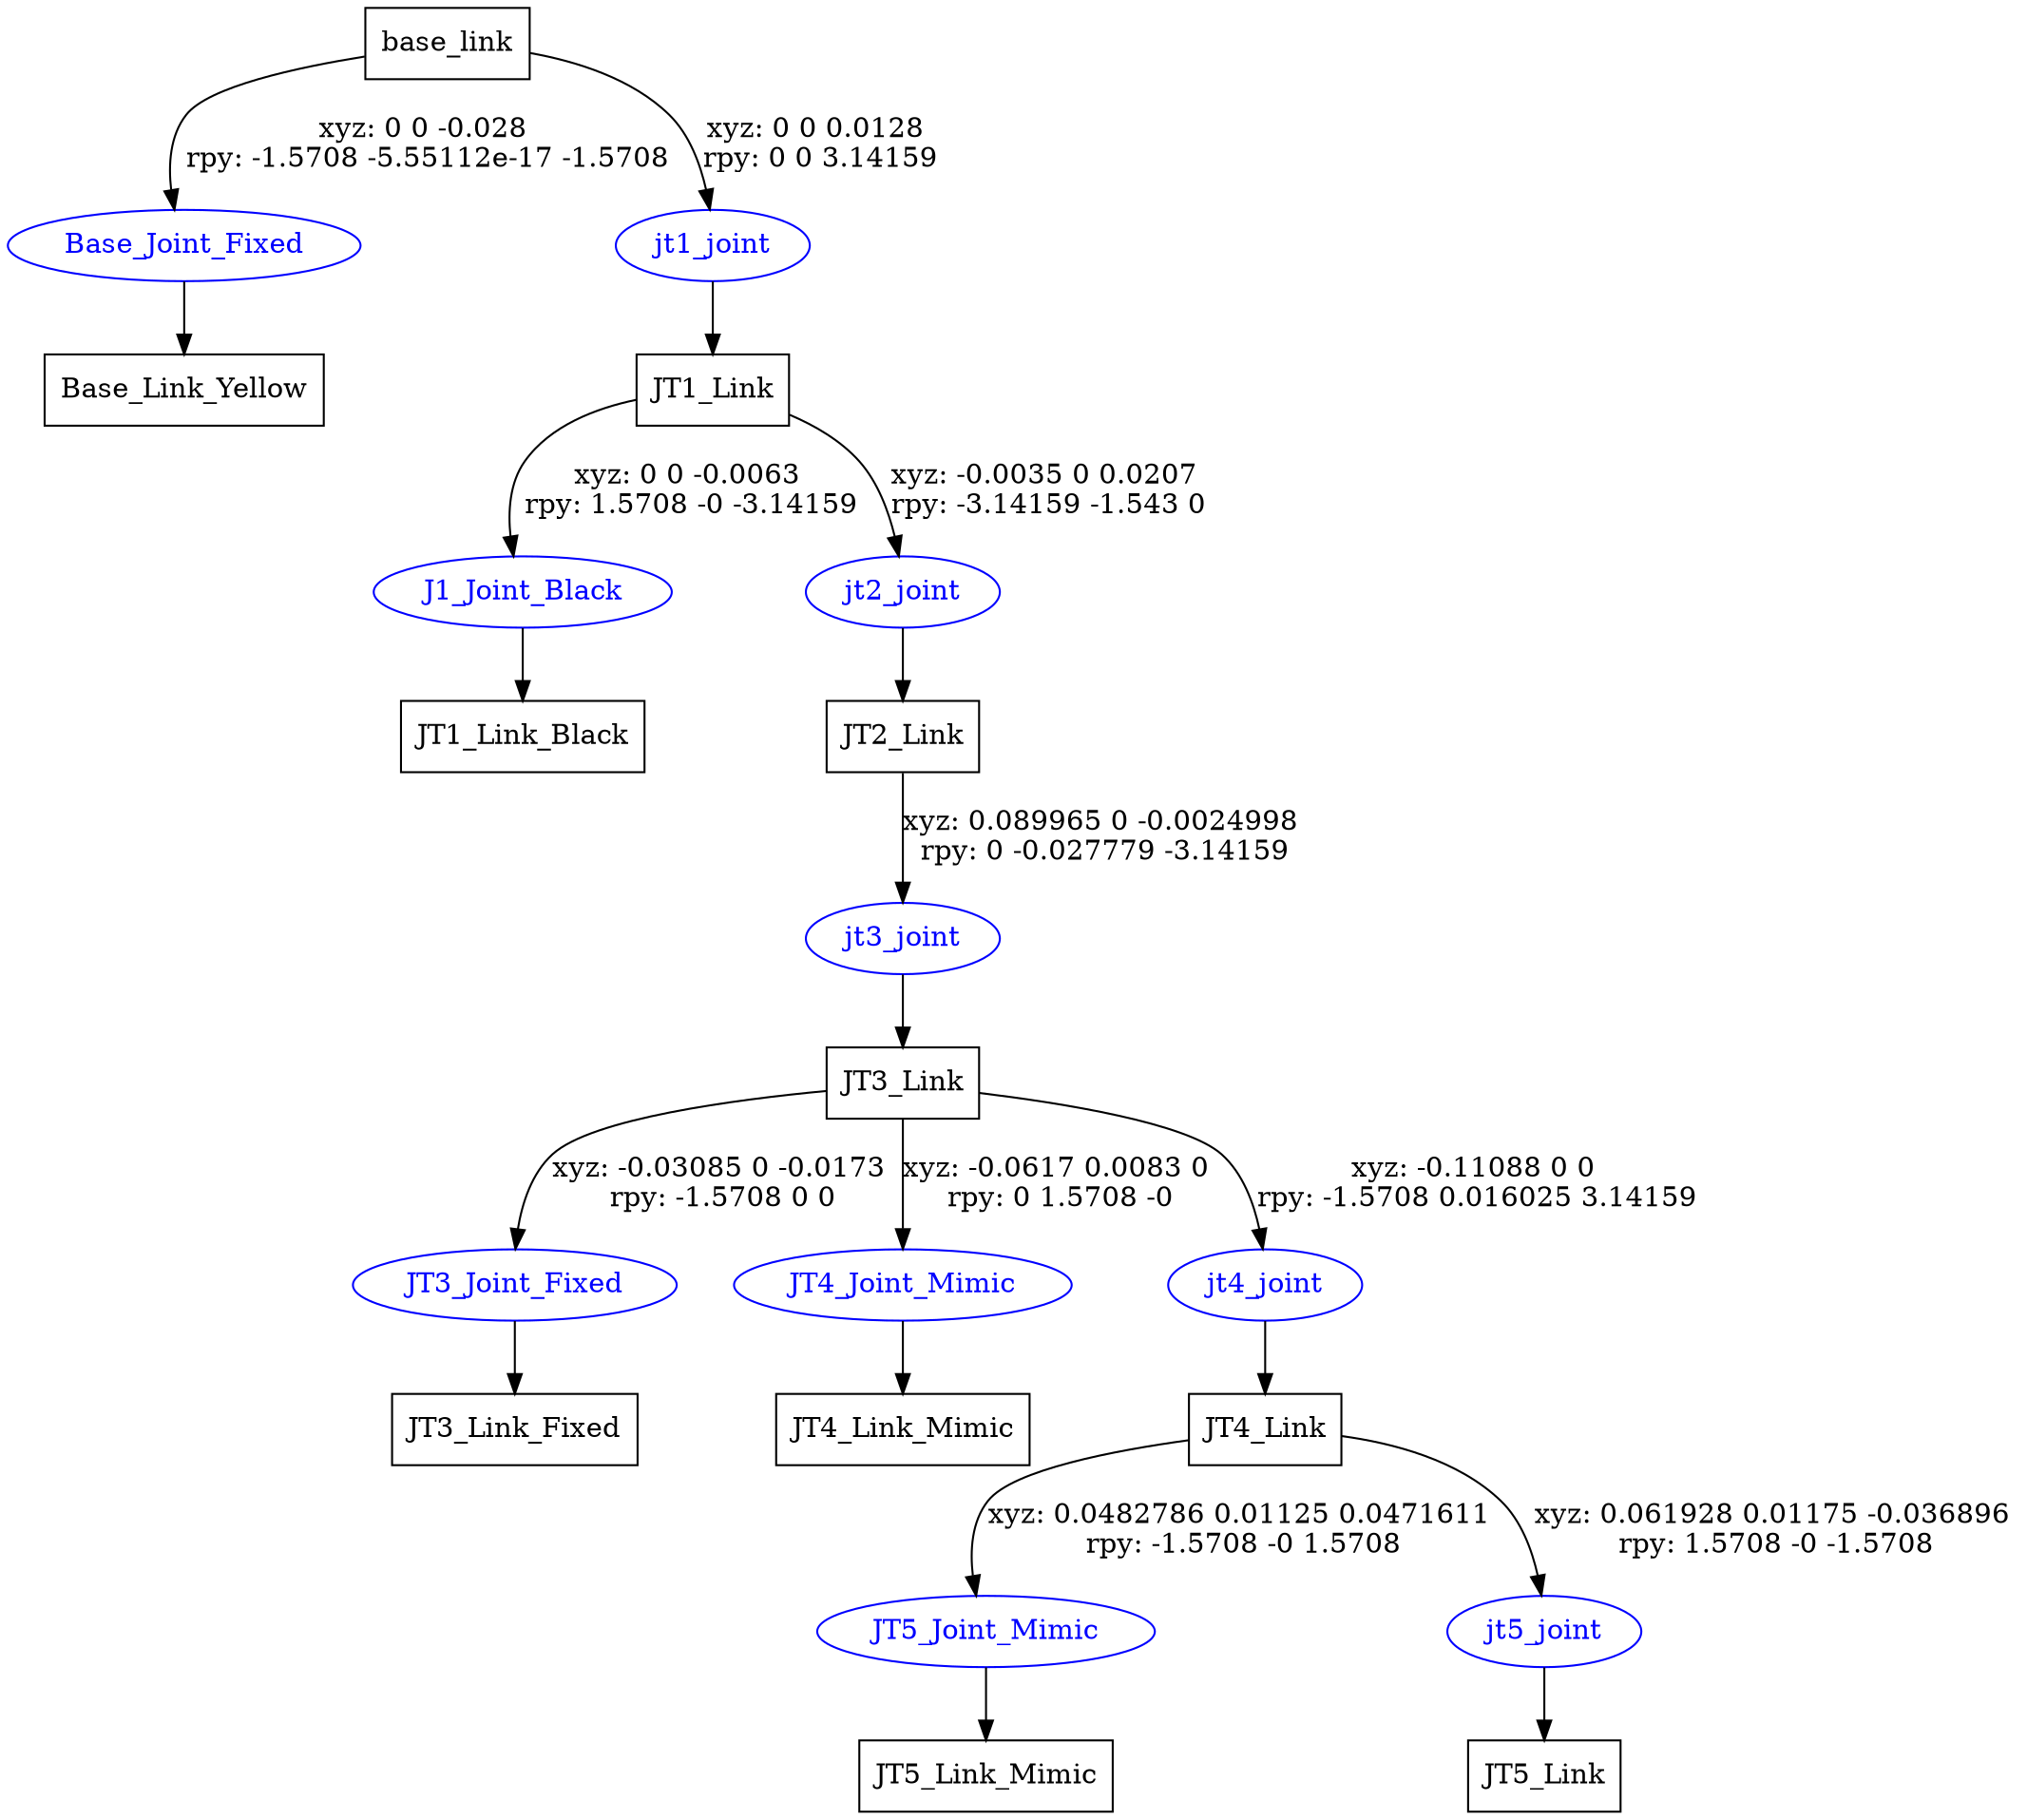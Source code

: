 digraph G {
node [shape=box];
"base_link" [label="base_link"];
"Base_Link_Yellow" [label="Base_Link_Yellow"];
"JT1_Link" [label="JT1_Link"];
"JT1_Link_Black" [label="JT1_Link_Black"];
"JT2_Link" [label="JT2_Link"];
"JT3_Link" [label="JT3_Link"];
"JT3_Link_Fixed" [label="JT3_Link_Fixed"];
"JT4_Link_Mimic" [label="JT4_Link_Mimic"];
"JT4_Link" [label="JT4_Link"];
"JT5_Link_Mimic" [label="JT5_Link_Mimic"];
"JT5_Link" [label="JT5_Link"];
node [shape=ellipse, color=blue, fontcolor=blue];
"base_link" -> "Base_Joint_Fixed" [label="xyz: 0 0 -0.028 \nrpy: -1.5708 -5.55112e-17 -1.5708"]
"Base_Joint_Fixed" -> "Base_Link_Yellow"
"base_link" -> "jt1_joint" [label="xyz: 0 0 0.0128 \nrpy: 0 0 3.14159"]
"jt1_joint" -> "JT1_Link"
"JT1_Link" -> "J1_Joint_Black" [label="xyz: 0 0 -0.0063 \nrpy: 1.5708 -0 -3.14159"]
"J1_Joint_Black" -> "JT1_Link_Black"
"JT1_Link" -> "jt2_joint" [label="xyz: -0.0035 0 0.0207 \nrpy: -3.14159 -1.543 0"]
"jt2_joint" -> "JT2_Link"
"JT2_Link" -> "jt3_joint" [label="xyz: 0.089965 0 -0.0024998 \nrpy: 0 -0.027779 -3.14159"]
"jt3_joint" -> "JT3_Link"
"JT3_Link" -> "JT3_Joint_Fixed" [label="xyz: -0.03085 0 -0.0173 \nrpy: -1.5708 0 0"]
"JT3_Joint_Fixed" -> "JT3_Link_Fixed"
"JT3_Link" -> "JT4_Joint_Mimic" [label="xyz: -0.0617 0.0083 0 \nrpy: 0 1.5708 -0"]
"JT4_Joint_Mimic" -> "JT4_Link_Mimic"
"JT3_Link" -> "jt4_joint" [label="xyz: -0.11088 0 0 \nrpy: -1.5708 0.016025 3.14159"]
"jt4_joint" -> "JT4_Link"
"JT4_Link" -> "JT5_Joint_Mimic" [label="xyz: 0.0482786 0.01125 0.0471611 \nrpy: -1.5708 -0 1.5708"]
"JT5_Joint_Mimic" -> "JT5_Link_Mimic"
"JT4_Link" -> "jt5_joint" [label="xyz: 0.061928 0.01175 -0.036896 \nrpy: 1.5708 -0 -1.5708"]
"jt5_joint" -> "JT5_Link"
}
